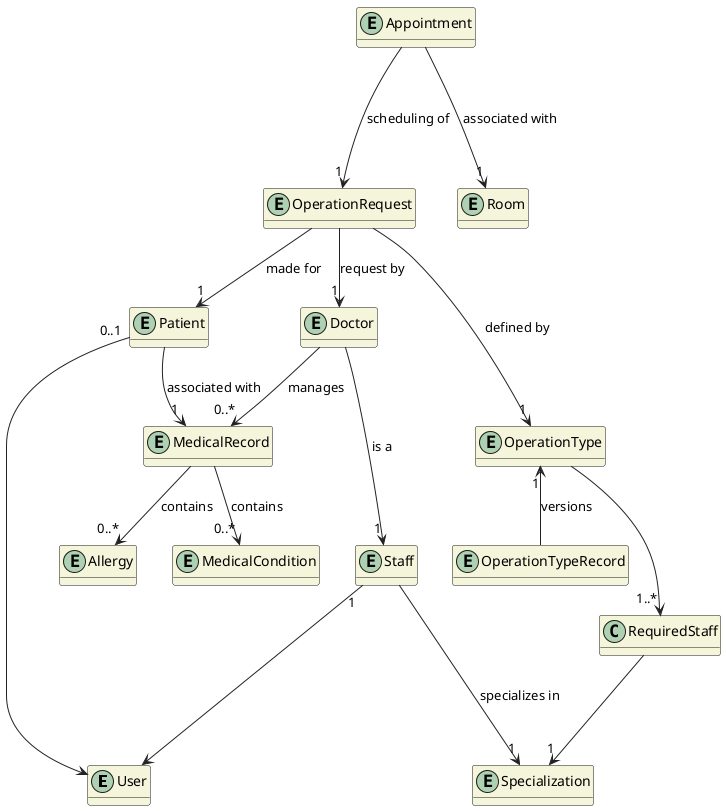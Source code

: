 @startuml

skinparam classAttributeIconSize 0
hide empty attributes
skinparam classBackgroundColor beige
skinparam ArrowColor #222222


entity User  {}
entity Staff {}
entity Patient  {}
entity Doctor {}
entity Appointment {}
entity OperationRequest {}
entity OperationType  {}
entity OperationTypeRecord  {}
entity Room {}
entity Specialization {}
entity Allergy {}
entity MedicalCondition {}
entity MedicalRecord {}


User <-up-- "1" Staff
User <-up-- "0..1" Patient
Doctor ---> "1" Staff : is a
Staff ---> "1" Specialization : specializes in
OperationRequest --> "1" Doctor : request by
OperationRequest --> "1" Patient : made for
Appointment ---> "1" OperationRequest : scheduling of
OperationRequest ---> "1" OperationType : defined by
OperationType "1" <-- OperationTypeRecord : versions
Appointment ---> "1" Room : associated with
OperationType --> "1..*" RequiredStaff
RequiredStaff --> "1" Specialization
Patient --> "1" MedicalRecord : associated with
MedicalRecord --> "0..*" MedicalCondition : contains
MedicalRecord --> "0..*" Allergy : contains
Doctor --> "0..*" MedicalRecord : manages



@enduml

